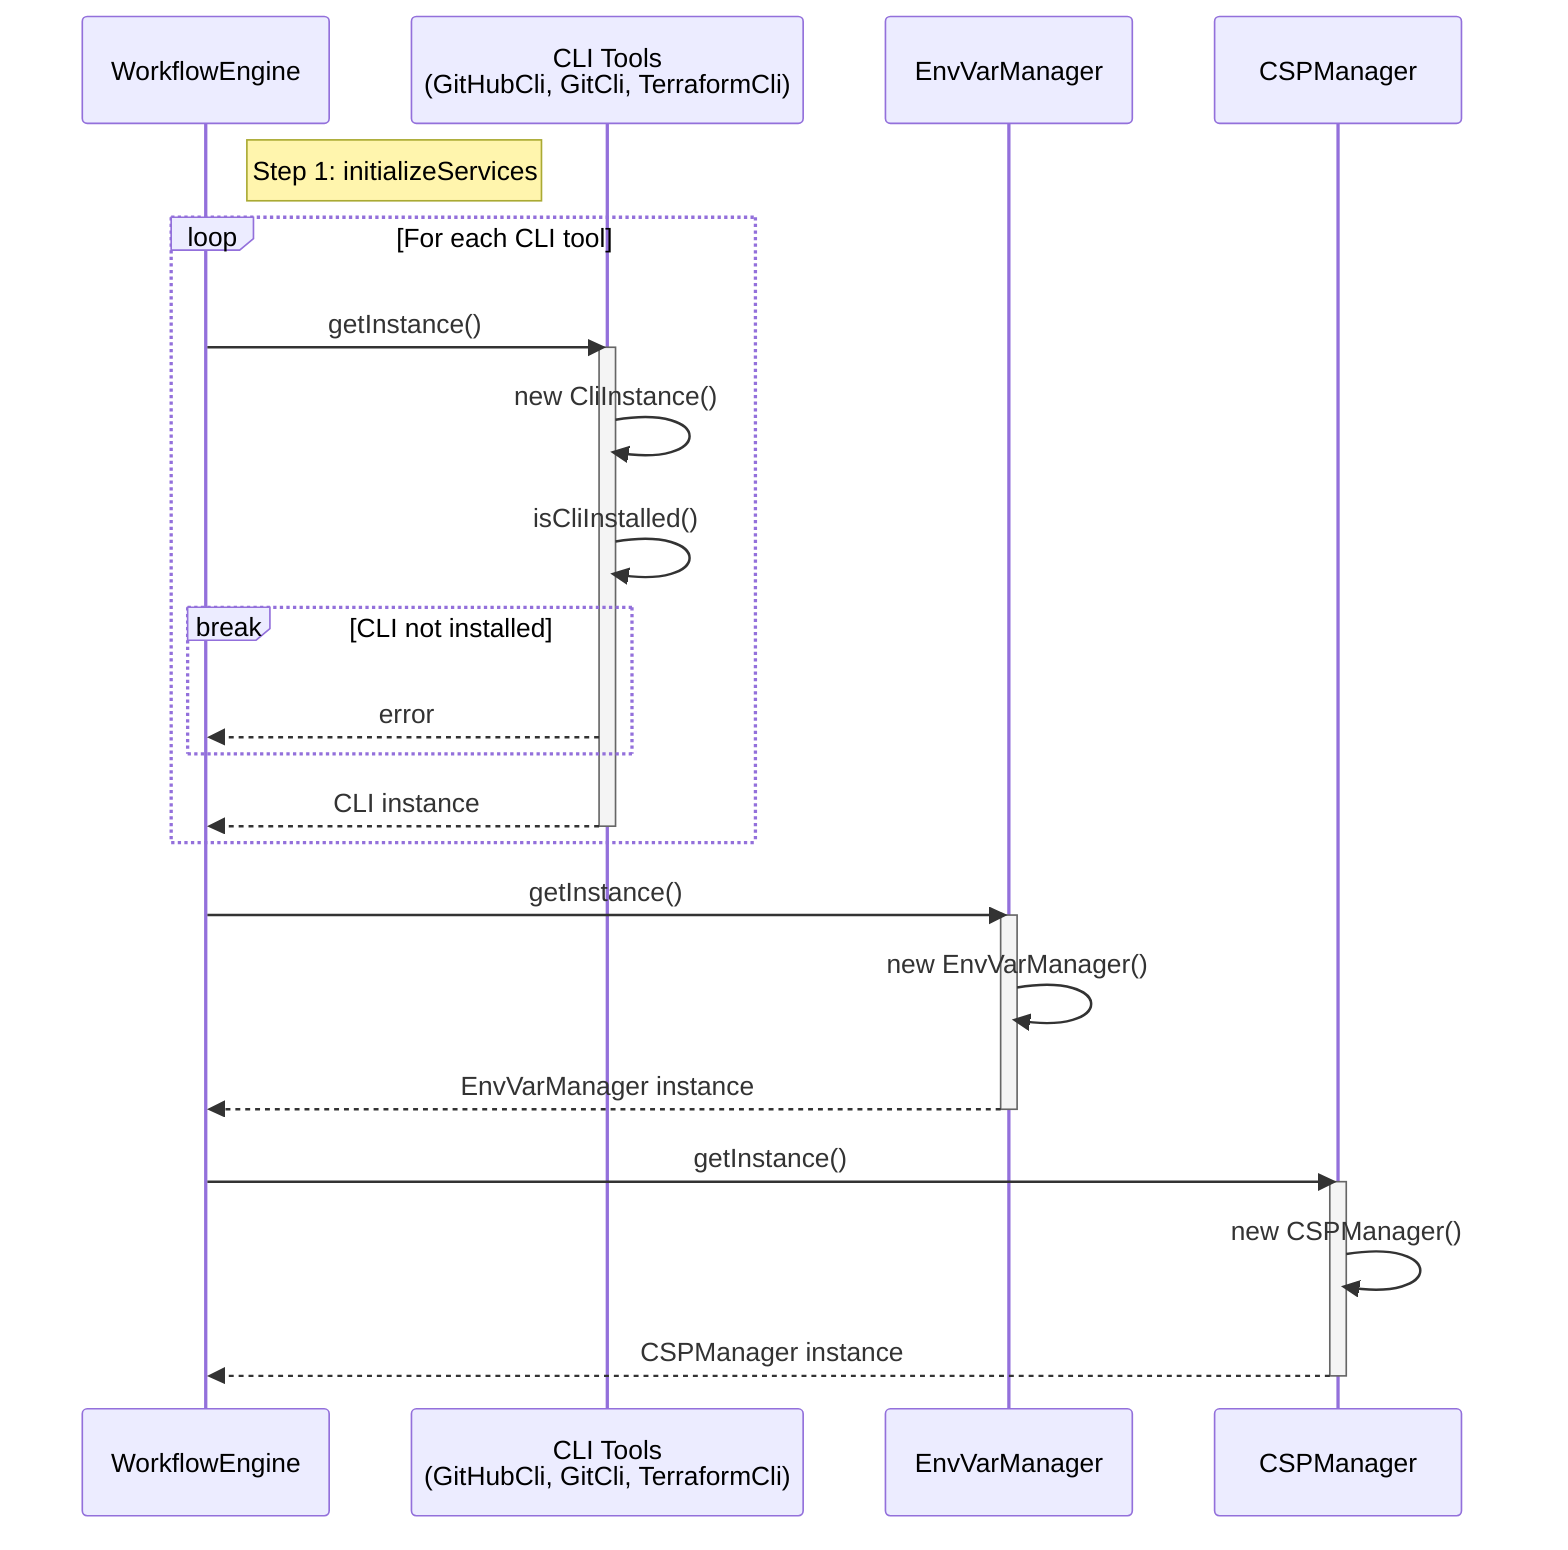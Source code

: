 ---
config:
  theme: default
  look: classic
---
sequenceDiagram
    participant WE as WorkflowEngine
    participant CLI as CLI Tools<br>(GitHubCli, GitCli, TerraformCli)
    participant EnvMgr as EnvVarManager
    participant CSPMgr as CSPManager

    note right of WE: Step 1: initializeServices
    loop For each CLI tool
        WE->>CLI: getInstance()
        activate CLI
        CLI->>CLI: new CliInstance()
        CLI->>CLI: isCliInstalled()
        break CLI not installed
            CLI-->>WE: error
        end
        CLI-->>WE: CLI instance
        deactivate CLI
    end

    WE->>EnvMgr: getInstance()
    activate EnvMgr
    EnvMgr->>EnvMgr: new EnvVarManager() 
    EnvMgr-->>WE: EnvVarManager instance
    deactivate EnvMgr

     WE->>CSPMgr: getInstance()
    activate CSPMgr
    CSPMgr->>CSPMgr: new CSPManager()
    CSPMgr-->>WE: CSPManager instance
    deactivate CSPMgr
